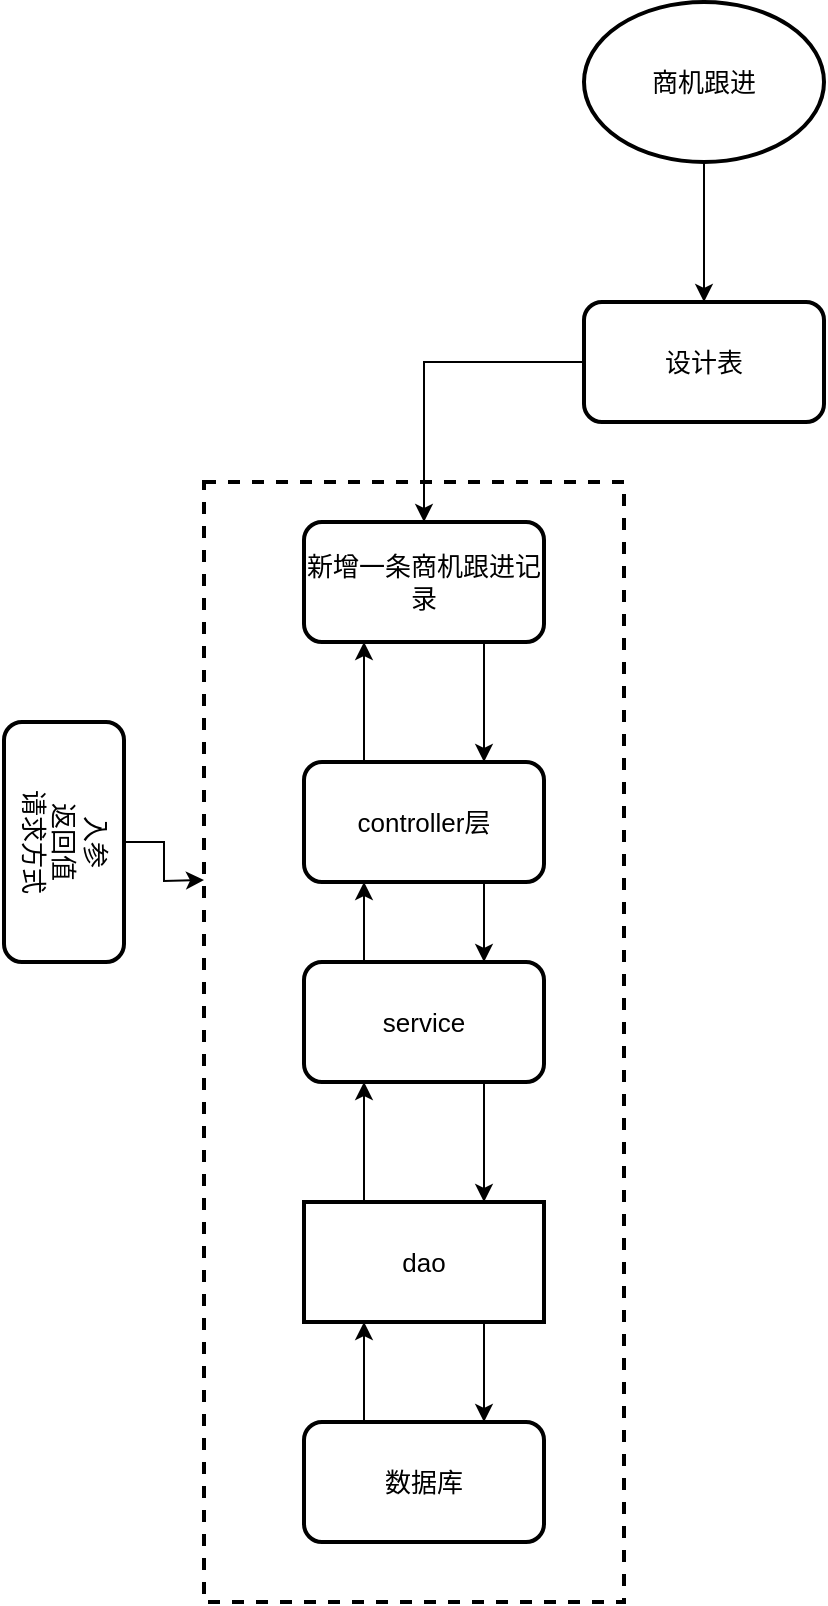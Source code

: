 <mxfile version="18.1.3" type="github">
  <diagram id="XYHYZrMIhY9wPdyfmt_G" name="第 1 页">
    <mxGraphModel dx="1038" dy="1740" grid="1" gridSize="10" guides="1" tooltips="1" connect="1" arrows="1" fold="1" page="1" pageScale="1" pageWidth="827" pageHeight="1169" math="0" shadow="0">
      <root>
        <mxCell id="0" />
        <mxCell id="1" parent="0" />
        <mxCell id="VnvnDfAmfmBRrIjKUJMi-20" value="" style="rounded=0;whiteSpace=wrap;html=1;fontSize=13;strokeWidth=2;fillColor=none;dashed=1;" vertex="1" parent="1">
          <mxGeometry x="130" y="240" width="210" height="560" as="geometry" />
        </mxCell>
        <mxCell id="VnvnDfAmfmBRrIjKUJMi-3" style="edgeStyle=orthogonalEdgeStyle;rounded=0;orthogonalLoop=1;jettySize=auto;html=1;entryX=0.5;entryY=0;entryDx=0;entryDy=0;fontSize=13;" edge="1" parent="1" source="VnvnDfAmfmBRrIjKUJMi-1" target="VnvnDfAmfmBRrIjKUJMi-2">
          <mxGeometry relative="1" as="geometry" />
        </mxCell>
        <mxCell id="VnvnDfAmfmBRrIjKUJMi-1" value="商机跟进" style="ellipse;whiteSpace=wrap;html=1;strokeWidth=2;fontSize=13;" vertex="1" parent="1">
          <mxGeometry x="320" width="120" height="80" as="geometry" />
        </mxCell>
        <mxCell id="VnvnDfAmfmBRrIjKUJMi-5" style="edgeStyle=orthogonalEdgeStyle;rounded=0;orthogonalLoop=1;jettySize=auto;html=1;entryX=0.5;entryY=0;entryDx=0;entryDy=0;fontSize=13;" edge="1" parent="1" source="VnvnDfAmfmBRrIjKUJMi-2" target="VnvnDfAmfmBRrIjKUJMi-4">
          <mxGeometry relative="1" as="geometry" />
        </mxCell>
        <mxCell id="VnvnDfAmfmBRrIjKUJMi-2" value="设计表" style="rounded=1;whiteSpace=wrap;html=1;fontSize=13;strokeWidth=2;" vertex="1" parent="1">
          <mxGeometry x="320" y="150" width="120" height="60" as="geometry" />
        </mxCell>
        <mxCell id="VnvnDfAmfmBRrIjKUJMi-11" style="edgeStyle=orthogonalEdgeStyle;rounded=0;orthogonalLoop=1;jettySize=auto;html=1;entryX=0.75;entryY=0;entryDx=0;entryDy=0;fontSize=13;" edge="1" parent="1" source="VnvnDfAmfmBRrIjKUJMi-4" target="VnvnDfAmfmBRrIjKUJMi-6">
          <mxGeometry relative="1" as="geometry">
            <Array as="points">
              <mxPoint x="270" y="330" />
              <mxPoint x="270" y="330" />
            </Array>
          </mxGeometry>
        </mxCell>
        <mxCell id="VnvnDfAmfmBRrIjKUJMi-4" value="新增一条商机跟进记录" style="rounded=1;whiteSpace=wrap;html=1;fontSize=13;strokeWidth=2;" vertex="1" parent="1">
          <mxGeometry x="180" y="260" width="120" height="60" as="geometry" />
        </mxCell>
        <mxCell id="VnvnDfAmfmBRrIjKUJMi-12" style="edgeStyle=orthogonalEdgeStyle;rounded=0;orthogonalLoop=1;jettySize=auto;html=1;exitX=0.75;exitY=1;exitDx=0;exitDy=0;entryX=0.75;entryY=0;entryDx=0;entryDy=0;fontSize=13;" edge="1" parent="1" source="VnvnDfAmfmBRrIjKUJMi-6" target="VnvnDfAmfmBRrIjKUJMi-7">
          <mxGeometry relative="1" as="geometry" />
        </mxCell>
        <mxCell id="VnvnDfAmfmBRrIjKUJMi-18" style="edgeStyle=orthogonalEdgeStyle;rounded=0;orthogonalLoop=1;jettySize=auto;html=1;exitX=0.25;exitY=0;exitDx=0;exitDy=0;entryX=0.25;entryY=1;entryDx=0;entryDy=0;fontSize=13;" edge="1" parent="1" source="VnvnDfAmfmBRrIjKUJMi-6" target="VnvnDfAmfmBRrIjKUJMi-4">
          <mxGeometry relative="1" as="geometry" />
        </mxCell>
        <mxCell id="VnvnDfAmfmBRrIjKUJMi-6" value="controller层" style="rounded=1;whiteSpace=wrap;html=1;fontSize=13;strokeWidth=2;" vertex="1" parent="1">
          <mxGeometry x="180" y="380" width="120" height="60" as="geometry" />
        </mxCell>
        <mxCell id="VnvnDfAmfmBRrIjKUJMi-13" style="edgeStyle=orthogonalEdgeStyle;rounded=0;orthogonalLoop=1;jettySize=auto;html=1;exitX=0.75;exitY=1;exitDx=0;exitDy=0;entryX=0.75;entryY=0;entryDx=0;entryDy=0;fontSize=13;" edge="1" parent="1" source="VnvnDfAmfmBRrIjKUJMi-7" target="VnvnDfAmfmBRrIjKUJMi-8">
          <mxGeometry relative="1" as="geometry" />
        </mxCell>
        <mxCell id="VnvnDfAmfmBRrIjKUJMi-17" style="edgeStyle=orthogonalEdgeStyle;rounded=0;orthogonalLoop=1;jettySize=auto;html=1;exitX=0.25;exitY=0;exitDx=0;exitDy=0;entryX=0.25;entryY=1;entryDx=0;entryDy=0;fontSize=13;" edge="1" parent="1" source="VnvnDfAmfmBRrIjKUJMi-7" target="VnvnDfAmfmBRrIjKUJMi-6">
          <mxGeometry relative="1" as="geometry" />
        </mxCell>
        <mxCell id="VnvnDfAmfmBRrIjKUJMi-7" value="service" style="rounded=1;whiteSpace=wrap;html=1;fontSize=13;strokeWidth=2;" vertex="1" parent="1">
          <mxGeometry x="180" y="480" width="120" height="60" as="geometry" />
        </mxCell>
        <mxCell id="VnvnDfAmfmBRrIjKUJMi-14" style="edgeStyle=orthogonalEdgeStyle;rounded=0;orthogonalLoop=1;jettySize=auto;html=1;exitX=0.75;exitY=1;exitDx=0;exitDy=0;entryX=0.75;entryY=0;entryDx=0;entryDy=0;fontSize=13;" edge="1" parent="1" source="VnvnDfAmfmBRrIjKUJMi-8" target="VnvnDfAmfmBRrIjKUJMi-9">
          <mxGeometry relative="1" as="geometry" />
        </mxCell>
        <mxCell id="VnvnDfAmfmBRrIjKUJMi-16" style="edgeStyle=orthogonalEdgeStyle;rounded=0;orthogonalLoop=1;jettySize=auto;html=1;exitX=0.25;exitY=0;exitDx=0;exitDy=0;entryX=0.25;entryY=1;entryDx=0;entryDy=0;fontSize=13;" edge="1" parent="1" source="VnvnDfAmfmBRrIjKUJMi-8" target="VnvnDfAmfmBRrIjKUJMi-7">
          <mxGeometry relative="1" as="geometry" />
        </mxCell>
        <mxCell id="VnvnDfAmfmBRrIjKUJMi-8" value="dao" style="rounded=0;whiteSpace=wrap;html=1;fontSize=13;strokeWidth=2;" vertex="1" parent="1">
          <mxGeometry x="180" y="600" width="120" height="60" as="geometry" />
        </mxCell>
        <mxCell id="VnvnDfAmfmBRrIjKUJMi-15" style="edgeStyle=orthogonalEdgeStyle;rounded=0;orthogonalLoop=1;jettySize=auto;html=1;exitX=0.25;exitY=0;exitDx=0;exitDy=0;entryX=0.25;entryY=1;entryDx=0;entryDy=0;fontSize=13;" edge="1" parent="1" source="VnvnDfAmfmBRrIjKUJMi-9" target="VnvnDfAmfmBRrIjKUJMi-8">
          <mxGeometry relative="1" as="geometry" />
        </mxCell>
        <mxCell id="VnvnDfAmfmBRrIjKUJMi-9" value="数据库" style="rounded=1;whiteSpace=wrap;html=1;fontSize=13;strokeWidth=2;" vertex="1" parent="1">
          <mxGeometry x="180" y="710" width="120" height="60" as="geometry" />
        </mxCell>
        <mxCell id="VnvnDfAmfmBRrIjKUJMi-23" style="edgeStyle=orthogonalEdgeStyle;rounded=0;orthogonalLoop=1;jettySize=auto;html=1;fontSize=13;" edge="1" parent="1" source="VnvnDfAmfmBRrIjKUJMi-22">
          <mxGeometry relative="1" as="geometry">
            <mxPoint x="130" y="439" as="targetPoint" />
          </mxGeometry>
        </mxCell>
        <mxCell id="VnvnDfAmfmBRrIjKUJMi-22" value="入参&lt;br&gt;返回值&lt;br&gt;请求方式" style="rounded=1;whiteSpace=wrap;html=1;fontSize=13;strokeWidth=2;fillColor=default;rotation=90;" vertex="1" parent="1">
          <mxGeometry y="390" width="120" height="60" as="geometry" />
        </mxCell>
      </root>
    </mxGraphModel>
  </diagram>
</mxfile>
